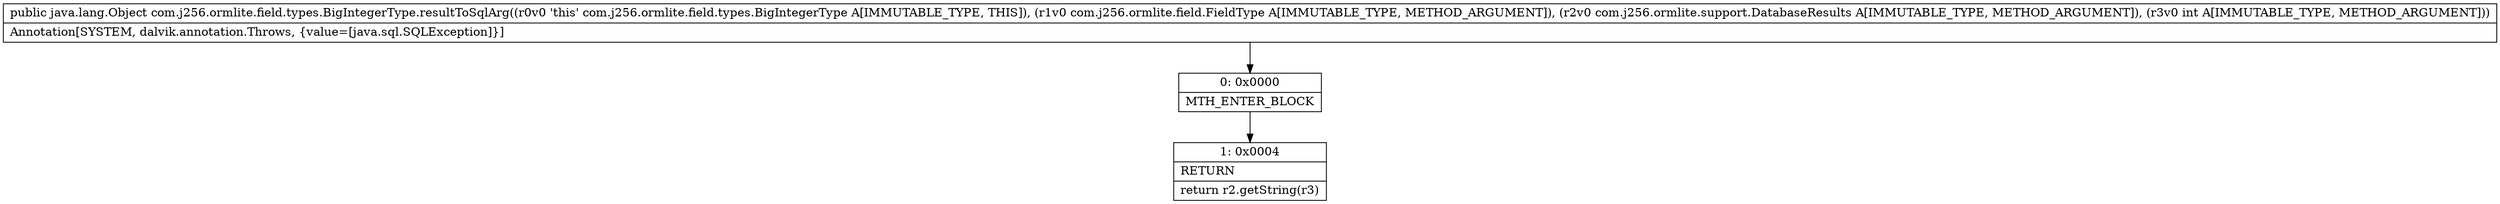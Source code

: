 digraph "CFG forcom.j256.ormlite.field.types.BigIntegerType.resultToSqlArg(Lcom\/j256\/ormlite\/field\/FieldType;Lcom\/j256\/ormlite\/support\/DatabaseResults;I)Ljava\/lang\/Object;" {
Node_0 [shape=record,label="{0\:\ 0x0000|MTH_ENTER_BLOCK\l}"];
Node_1 [shape=record,label="{1\:\ 0x0004|RETURN\l|return r2.getString(r3)\l}"];
MethodNode[shape=record,label="{public java.lang.Object com.j256.ormlite.field.types.BigIntegerType.resultToSqlArg((r0v0 'this' com.j256.ormlite.field.types.BigIntegerType A[IMMUTABLE_TYPE, THIS]), (r1v0 com.j256.ormlite.field.FieldType A[IMMUTABLE_TYPE, METHOD_ARGUMENT]), (r2v0 com.j256.ormlite.support.DatabaseResults A[IMMUTABLE_TYPE, METHOD_ARGUMENT]), (r3v0 int A[IMMUTABLE_TYPE, METHOD_ARGUMENT]))  | Annotation[SYSTEM, dalvik.annotation.Throws, \{value=[java.sql.SQLException]\}]\l}"];
MethodNode -> Node_0;
Node_0 -> Node_1;
}

